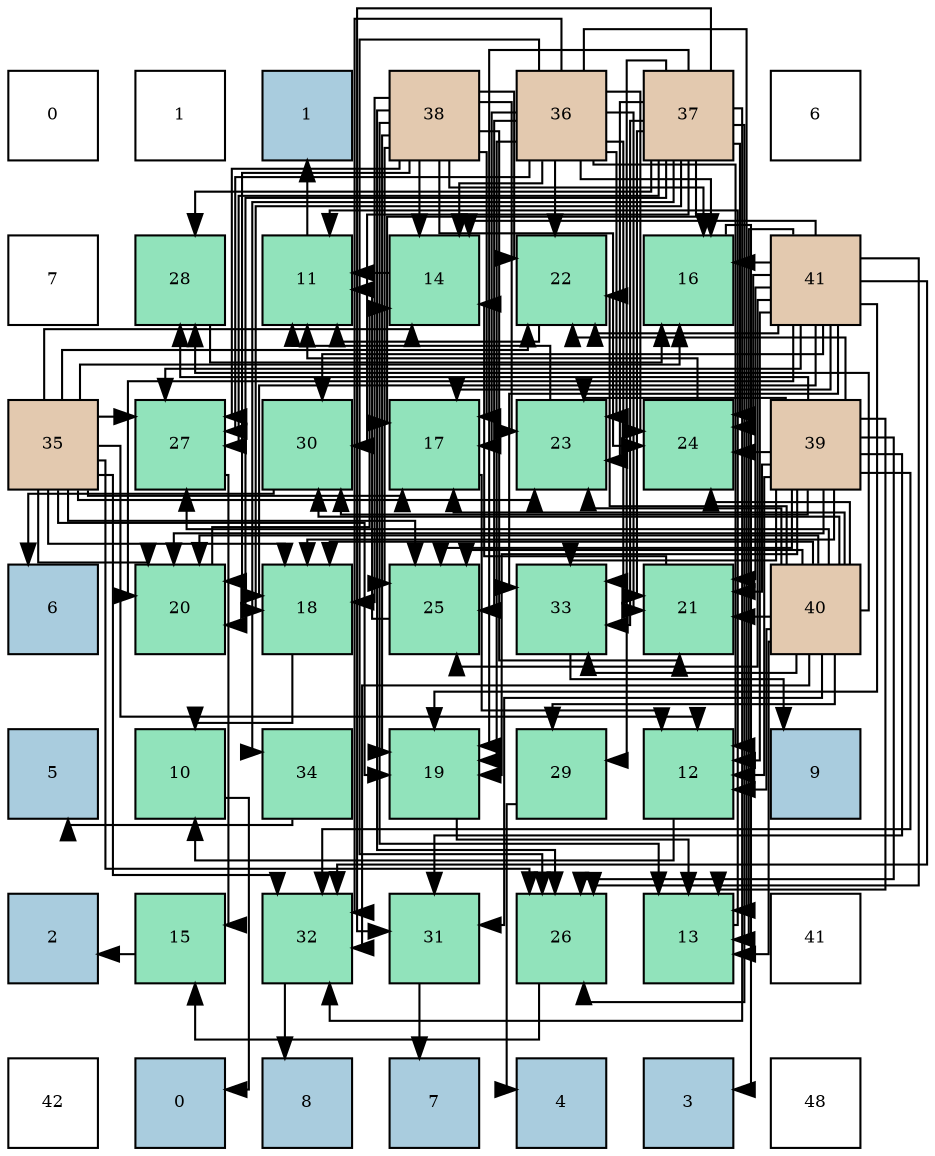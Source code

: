 digraph layout{
 rankdir=TB;
 splines=ortho;
 node [style=filled shape=square fixedsize=true width=0.6];
0[label="0", fontsize=8, fillcolor="#ffffff"];
1[label="1", fontsize=8, fillcolor="#ffffff"];
2[label="1", fontsize=8, fillcolor="#a9ccde"];
3[label="38", fontsize=8, fillcolor="#e3c9af"];
4[label="36", fontsize=8, fillcolor="#e3c9af"];
5[label="37", fontsize=8, fillcolor="#e3c9af"];
6[label="6", fontsize=8, fillcolor="#ffffff"];
7[label="7", fontsize=8, fillcolor="#ffffff"];
8[label="28", fontsize=8, fillcolor="#91e3bb"];
9[label="11", fontsize=8, fillcolor="#91e3bb"];
10[label="14", fontsize=8, fillcolor="#91e3bb"];
11[label="22", fontsize=8, fillcolor="#91e3bb"];
12[label="16", fontsize=8, fillcolor="#91e3bb"];
13[label="41", fontsize=8, fillcolor="#e3c9af"];
14[label="35", fontsize=8, fillcolor="#e3c9af"];
15[label="27", fontsize=8, fillcolor="#91e3bb"];
16[label="30", fontsize=8, fillcolor="#91e3bb"];
17[label="17", fontsize=8, fillcolor="#91e3bb"];
18[label="23", fontsize=8, fillcolor="#91e3bb"];
19[label="24", fontsize=8, fillcolor="#91e3bb"];
20[label="39", fontsize=8, fillcolor="#e3c9af"];
21[label="6", fontsize=8, fillcolor="#a9ccde"];
22[label="20", fontsize=8, fillcolor="#91e3bb"];
23[label="18", fontsize=8, fillcolor="#91e3bb"];
24[label="25", fontsize=8, fillcolor="#91e3bb"];
25[label="33", fontsize=8, fillcolor="#91e3bb"];
26[label="21", fontsize=8, fillcolor="#91e3bb"];
27[label="40", fontsize=8, fillcolor="#e3c9af"];
28[label="5", fontsize=8, fillcolor="#a9ccde"];
29[label="10", fontsize=8, fillcolor="#91e3bb"];
30[label="34", fontsize=8, fillcolor="#91e3bb"];
31[label="19", fontsize=8, fillcolor="#91e3bb"];
32[label="29", fontsize=8, fillcolor="#91e3bb"];
33[label="12", fontsize=8, fillcolor="#91e3bb"];
34[label="9", fontsize=8, fillcolor="#a9ccde"];
35[label="2", fontsize=8, fillcolor="#a9ccde"];
36[label="15", fontsize=8, fillcolor="#91e3bb"];
37[label="32", fontsize=8, fillcolor="#91e3bb"];
38[label="31", fontsize=8, fillcolor="#91e3bb"];
39[label="26", fontsize=8, fillcolor="#91e3bb"];
40[label="13", fontsize=8, fillcolor="#91e3bb"];
41[label="41", fontsize=8, fillcolor="#ffffff"];
42[label="42", fontsize=8, fillcolor="#ffffff"];
43[label="0", fontsize=8, fillcolor="#a9ccde"];
44[label="8", fontsize=8, fillcolor="#a9ccde"];
45[label="7", fontsize=8, fillcolor="#a9ccde"];
46[label="4", fontsize=8, fillcolor="#a9ccde"];
47[label="3", fontsize=8, fillcolor="#a9ccde"];
48[label="48", fontsize=8, fillcolor="#ffffff"];
edge [constraint=false, style=vis];29 -> 43;
9 -> 2;
33 -> 29;
40 -> 9;
10 -> 9;
36 -> 35;
12 -> 47;
17 -> 33;
23 -> 29;
31 -> 40;
22 -> 10;
26 -> 10;
11 -> 9;
18 -> 9;
19 -> 9;
24 -> 9;
39 -> 36;
15 -> 36;
8 -> 12;
32 -> 46;
16 -> 21;
38 -> 45;
37 -> 44;
25 -> 34;
30 -> 28;
14 -> 33;
14 -> 10;
14 -> 12;
14 -> 17;
14 -> 23;
14 -> 31;
14 -> 22;
14 -> 11;
14 -> 18;
14 -> 24;
14 -> 39;
14 -> 15;
14 -> 37;
4 -> 33;
4 -> 40;
4 -> 10;
4 -> 12;
4 -> 17;
4 -> 31;
4 -> 26;
4 -> 11;
4 -> 18;
4 -> 19;
4 -> 24;
4 -> 39;
4 -> 15;
4 -> 37;
4 -> 25;
5 -> 17;
5 -> 23;
5 -> 31;
5 -> 22;
5 -> 26;
5 -> 18;
5 -> 19;
5 -> 39;
5 -> 15;
5 -> 8;
5 -> 32;
5 -> 16;
5 -> 38;
5 -> 37;
5 -> 25;
5 -> 30;
3 -> 40;
3 -> 10;
3 -> 12;
3 -> 17;
3 -> 23;
3 -> 31;
3 -> 22;
3 -> 26;
3 -> 11;
3 -> 18;
3 -> 19;
3 -> 24;
3 -> 39;
3 -> 15;
20 -> 33;
20 -> 40;
20 -> 23;
20 -> 31;
20 -> 22;
20 -> 26;
20 -> 11;
20 -> 18;
20 -> 19;
20 -> 24;
20 -> 39;
20 -> 8;
20 -> 16;
20 -> 38;
20 -> 37;
20 -> 25;
27 -> 33;
27 -> 40;
27 -> 17;
27 -> 23;
27 -> 22;
27 -> 26;
27 -> 11;
27 -> 18;
27 -> 19;
27 -> 24;
27 -> 15;
27 -> 8;
27 -> 32;
27 -> 16;
27 -> 38;
27 -> 37;
27 -> 25;
13 -> 33;
13 -> 40;
13 -> 10;
13 -> 12;
13 -> 17;
13 -> 23;
13 -> 31;
13 -> 22;
13 -> 26;
13 -> 11;
13 -> 19;
13 -> 24;
13 -> 39;
13 -> 15;
13 -> 16;
13 -> 37;
13 -> 25;
edge [constraint=true, style=invis];
0 -> 7 -> 14 -> 21 -> 28 -> 35 -> 42;
1 -> 8 -> 15 -> 22 -> 29 -> 36 -> 43;
2 -> 9 -> 16 -> 23 -> 30 -> 37 -> 44;
3 -> 10 -> 17 -> 24 -> 31 -> 38 -> 45;
4 -> 11 -> 18 -> 25 -> 32 -> 39 -> 46;
5 -> 12 -> 19 -> 26 -> 33 -> 40 -> 47;
6 -> 13 -> 20 -> 27 -> 34 -> 41 -> 48;
rank = same {0 -> 1 -> 2 -> 3 -> 4 -> 5 -> 6};
rank = same {7 -> 8 -> 9 -> 10 -> 11 -> 12 -> 13};
rank = same {14 -> 15 -> 16 -> 17 -> 18 -> 19 -> 20};
rank = same {21 -> 22 -> 23 -> 24 -> 25 -> 26 -> 27};
rank = same {28 -> 29 -> 30 -> 31 -> 32 -> 33 -> 34};
rank = same {35 -> 36 -> 37 -> 38 -> 39 -> 40 -> 41};
rank = same {42 -> 43 -> 44 -> 45 -> 46 -> 47 -> 48};
}